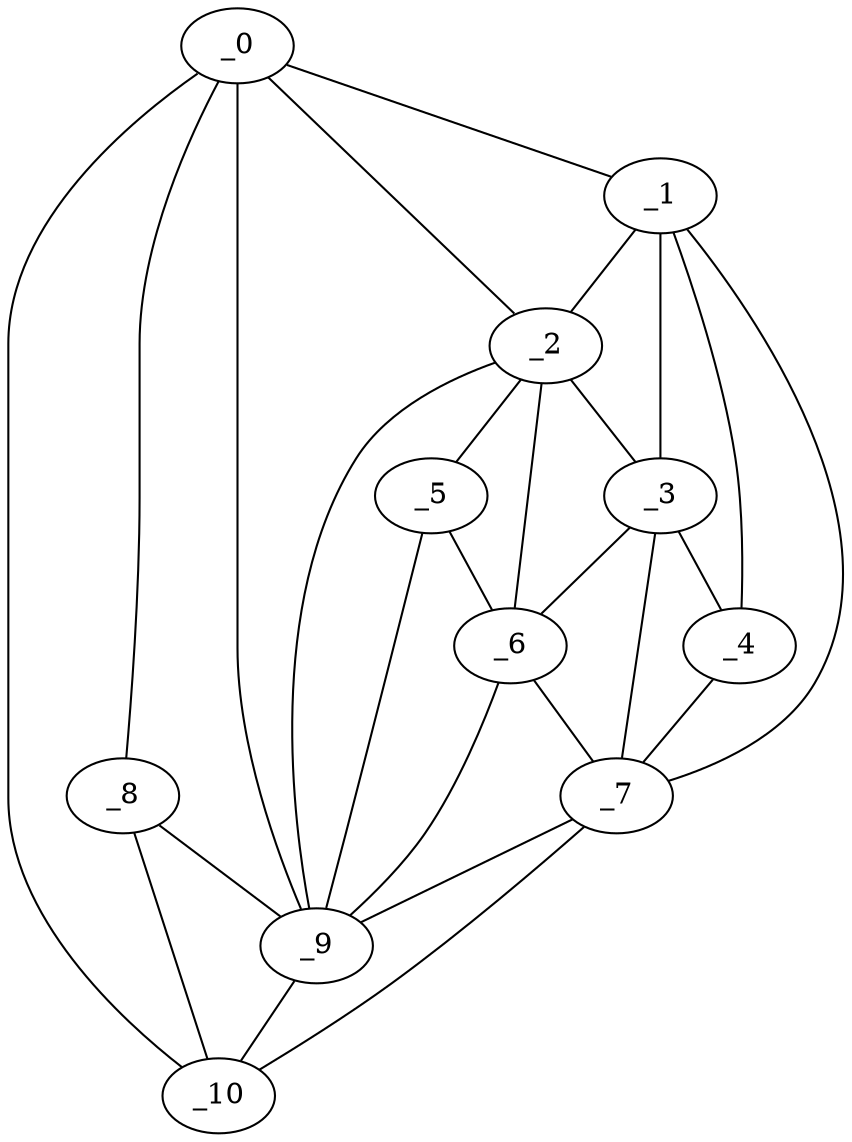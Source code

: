 graph "obj71__195.gxl" {
	_0	 [x=19,
		y=15];
	_1	 [x=74,
		y=119];
	_0 -- _1	 [valence=1];
	_2	 [x=75,
		y=91];
	_0 -- _2	 [valence=1];
	_8	 [x=109,
		y=24];
	_0 -- _8	 [valence=2];
	_9	 [x=109,
		y=32];
	_0 -- _9	 [valence=1];
	_10	 [x=111,
		y=16];
	_0 -- _10	 [valence=1];
	_1 -- _2	 [valence=2];
	_3	 [x=79,
		y=104];
	_1 -- _3	 [valence=1];
	_4	 [x=79,
		y=112];
	_1 -- _4	 [valence=2];
	_7	 [x=102,
		y=111];
	_1 -- _7	 [valence=1];
	_2 -- _3	 [valence=2];
	_5	 [x=102,
		y=83];
	_2 -- _5	 [valence=1];
	_6	 [x=102,
		y=95];
	_2 -- _6	 [valence=2];
	_2 -- _9	 [valence=2];
	_3 -- _4	 [valence=2];
	_3 -- _6	 [valence=2];
	_3 -- _7	 [valence=2];
	_4 -- _7	 [valence=1];
	_5 -- _6	 [valence=2];
	_5 -- _9	 [valence=2];
	_6 -- _7	 [valence=2];
	_6 -- _9	 [valence=1];
	_7 -- _9	 [valence=2];
	_7 -- _10	 [valence=1];
	_8 -- _9	 [valence=2];
	_8 -- _10	 [valence=1];
	_9 -- _10	 [valence=1];
}
